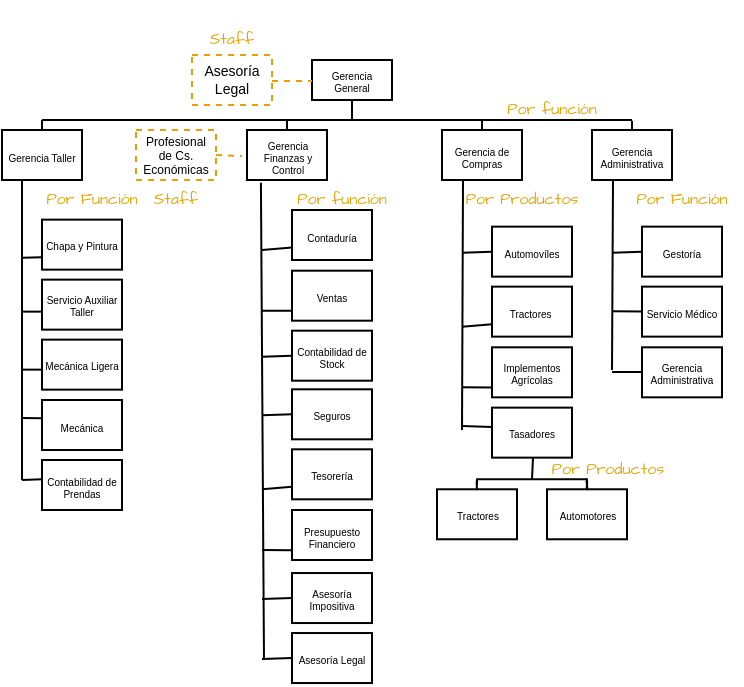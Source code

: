 <mxfile version="21.6.8" type="device">
  <diagram id="prtHgNgQTEPvFCAcTncT" name="Page-1">
    <mxGraphModel dx="411" dy="246" grid="1" gridSize="5" guides="1" tooltips="1" connect="1" arrows="1" fold="1" page="1" pageScale="1" pageWidth="1600" pageHeight="900" background="none" math="0" shadow="0">
      <root>
        <mxCell id="0" />
        <mxCell id="1" parent="0" />
        <mxCell id="bg21X9tkaUSZAUKivtD--1" value="Gerencia General" style="rounded=0;whiteSpace=wrap;html=1;fontSize=5;" parent="1" vertex="1">
          <mxGeometry x="505" y="45" width="40" height="20" as="geometry" />
        </mxCell>
        <mxCell id="bg21X9tkaUSZAUKivtD--8" value="Gerencia de Compras" style="rounded=0;whiteSpace=wrap;html=1;fontSize=5;" parent="1" vertex="1">
          <mxGeometry x="570" y="80" width="40" height="25" as="geometry" />
        </mxCell>
        <mxCell id="bg21X9tkaUSZAUKivtD--9" value="Servicio Auxiliar Taller" style="rounded=0;whiteSpace=wrap;html=1;fontSize=5;" parent="1" vertex="1">
          <mxGeometry x="370" y="154.82" width="40" height="25" as="geometry" />
        </mxCell>
        <mxCell id="bg21X9tkaUSZAUKivtD--10" value="Chapa y Pintura" style="rounded=0;whiteSpace=wrap;html=1;fontSize=5;" parent="1" vertex="1">
          <mxGeometry x="370" y="124.82" width="40" height="25" as="geometry" />
        </mxCell>
        <mxCell id="bg21X9tkaUSZAUKivtD--18" value="" style="endArrow=none;html=1;rounded=0;" parent="1" edge="1">
          <mxGeometry width="50" height="50" relative="1" as="geometry">
            <mxPoint x="525" y="75" as="sourcePoint" />
            <mxPoint x="525" y="65" as="targetPoint" />
          </mxGeometry>
        </mxCell>
        <mxCell id="bg21X9tkaUSZAUKivtD--39" value="Gerencia Taller" style="rounded=0;whiteSpace=wrap;html=1;fontSize=5;" parent="1" vertex="1">
          <mxGeometry x="350" y="80" width="40" height="25" as="geometry" />
        </mxCell>
        <mxCell id="bg21X9tkaUSZAUKivtD--40" value="Gerencia&lt;br&gt;Finanzas y Control" style="rounded=0;whiteSpace=wrap;html=1;fontSize=5;" parent="1" vertex="1">
          <mxGeometry x="472.5" y="80" width="40" height="25" as="geometry" />
        </mxCell>
        <mxCell id="bg21X9tkaUSZAUKivtD--42" value="Mecánica Ligera" style="rounded=0;whiteSpace=wrap;html=1;fontSize=5;" parent="1" vertex="1">
          <mxGeometry x="370" y="184.82" width="40" height="25" as="geometry" />
        </mxCell>
        <mxCell id="bg21X9tkaUSZAUKivtD--44" value="" style="endArrow=none;html=1;rounded=0;" parent="1" edge="1">
          <mxGeometry width="50" height="50" relative="1" as="geometry">
            <mxPoint x="370" y="75" as="sourcePoint" />
            <mxPoint x="665" y="75" as="targetPoint" />
            <Array as="points">
              <mxPoint x="400" y="75" />
            </Array>
          </mxGeometry>
        </mxCell>
        <mxCell id="bg21X9tkaUSZAUKivtD--45" value="" style="endArrow=none;html=1;rounded=0;exitX=0.5;exitY=0;exitDx=0;exitDy=0;" parent="1" source="bg21X9tkaUSZAUKivtD--39" edge="1">
          <mxGeometry width="50" height="50" relative="1" as="geometry">
            <mxPoint x="530" y="165" as="sourcePoint" />
            <mxPoint x="370" y="75" as="targetPoint" />
          </mxGeometry>
        </mxCell>
        <mxCell id="bg21X9tkaUSZAUKivtD--48" value="" style="endArrow=none;html=1;rounded=0;exitX=0.5;exitY=0;exitDx=0;exitDy=0;" parent="1" source="bg21X9tkaUSZAUKivtD--40" edge="1">
          <mxGeometry width="50" height="50" relative="1" as="geometry">
            <mxPoint x="307.5" y="165" as="sourcePoint" />
            <mxPoint x="492.5" y="75" as="targetPoint" />
          </mxGeometry>
        </mxCell>
        <mxCell id="bg21X9tkaUSZAUKivtD--49" value="" style="endArrow=none;html=1;rounded=0;entryX=0.5;entryY=1;entryDx=0;entryDy=0;" parent="1" edge="1">
          <mxGeometry width="50" height="50" relative="1" as="geometry">
            <mxPoint x="360" y="255" as="sourcePoint" />
            <mxPoint x="360" y="104.82" as="targetPoint" />
          </mxGeometry>
        </mxCell>
        <mxCell id="bg21X9tkaUSZAUKivtD--60" value="" style="endArrow=none;html=1;rounded=0;exitX=0;exitY=0.75;exitDx=0;exitDy=0;" parent="1" edge="1">
          <mxGeometry width="50" height="50" relative="1" as="geometry">
            <mxPoint x="495" y="290.09" as="sourcePoint" />
            <mxPoint x="480" y="290.0" as="targetPoint" />
          </mxGeometry>
        </mxCell>
        <mxCell id="bg21X9tkaUSZAUKivtD--85" value="Seguros" style="rounded=0;whiteSpace=wrap;html=1;fontSize=5;" parent="1" vertex="1">
          <mxGeometry x="495" y="209.66" width="40" height="25" as="geometry" />
        </mxCell>
        <mxCell id="bg21X9tkaUSZAUKivtD--87" value="" style="endArrow=none;html=1;rounded=0;exitX=0.5;exitY=0;exitDx=0;exitDy=0;" parent="1" source="bg21X9tkaUSZAUKivtD--8" edge="1">
          <mxGeometry width="50" height="50" relative="1" as="geometry">
            <mxPoint x="464.84" y="147.82" as="sourcePoint" />
            <mxPoint x="590" y="75.34" as="targetPoint" />
          </mxGeometry>
        </mxCell>
        <mxCell id="kjkgU98nhni_tzu0HvUh-11" value="" style="endArrow=none;html=1;rounded=0;exitX=0;exitY=0.75;exitDx=0;exitDy=0;" parent="1" source="bg21X9tkaUSZAUKivtD--10" edge="1">
          <mxGeometry width="50" height="50" relative="1" as="geometry">
            <mxPoint x="375" y="144.82" as="sourcePoint" />
            <mxPoint x="360" y="143.82" as="targetPoint" />
          </mxGeometry>
        </mxCell>
        <mxCell id="kjkgU98nhni_tzu0HvUh-17" value="" style="endArrow=none;html=1;rounded=0;exitX=-0.01;exitY=0.64;exitDx=0;exitDy=0;exitPerimeter=0;" parent="1" source="bg21X9tkaUSZAUKivtD--9" edge="1">
          <mxGeometry width="50" height="50" relative="1" as="geometry">
            <mxPoint x="310" y="149.82" as="sourcePoint" />
            <mxPoint x="360" y="170.82" as="targetPoint" />
          </mxGeometry>
        </mxCell>
        <mxCell id="kjkgU98nhni_tzu0HvUh-19" value="" style="endArrow=none;html=1;rounded=0;exitX=0;exitY=0.5;exitDx=0;exitDy=0;" parent="1" source="bg21X9tkaUSZAUKivtD--85" edge="1">
          <mxGeometry width="50" height="50" relative="1" as="geometry">
            <mxPoint x="485" y="169.66" as="sourcePoint" />
            <mxPoint x="480" y="222.66" as="targetPoint" />
          </mxGeometry>
        </mxCell>
        <mxCell id="7cUdnHOEPG1iPGDejOsI-12" value="" style="endArrow=none;html=1;rounded=0;exitX=0;exitY=0.6;exitDx=0;exitDy=0;exitPerimeter=0;" parent="1" edge="1">
          <mxGeometry width="50" height="50" relative="1" as="geometry">
            <mxPoint x="370" y="199.82" as="sourcePoint" />
            <mxPoint x="360" y="199.82" as="targetPoint" />
          </mxGeometry>
        </mxCell>
        <mxCell id="7cUdnHOEPG1iPGDejOsI-14" value="Presupuesto Financiero" style="rounded=0;whiteSpace=wrap;html=1;fontSize=5;" parent="1" vertex="1">
          <mxGeometry x="495" y="270.0" width="40" height="25" as="geometry" />
        </mxCell>
        <mxCell id="bg21X9tkaUSZAUKivtD--43" value="Tesorería" style="rounded=0;whiteSpace=wrap;html=1;fontSize=5;" parent="1" vertex="1">
          <mxGeometry x="495" y="239.66" width="40" height="25" as="geometry" />
        </mxCell>
        <mxCell id="ujyH8u7Fe0etUauKKCHA-35" value="&lt;font color=&quot;#e2a703&quot; style=&quot;font-size: 8px;&quot;&gt;Staff&lt;/font&gt;" style="text;html=1;strokeColor=none;fillColor=none;align=center;verticalAlign=middle;whiteSpace=wrap;rounded=0;fontSize=20;fontFamily=Architects Daughter;" parent="1" vertex="1">
          <mxGeometry x="435" y="15" width="60" height="30" as="geometry" />
        </mxCell>
        <mxCell id="ujyH8u7Fe0etUauKKCHA-38" value="&lt;font color=&quot;#e2a703&quot; style=&quot;font-size: 8px;&quot;&gt;Por función&lt;/font&gt;" style="text;html=1;strokeColor=none;fillColor=none;align=center;verticalAlign=middle;whiteSpace=wrap;rounded=0;fontSize=20;fontFamily=Architects Daughter;" parent="1" vertex="1">
          <mxGeometry x="595" y="50.0" width="60" height="30" as="geometry" />
        </mxCell>
        <mxCell id="ujyH8u7Fe0etUauKKCHA-47" value="" style="endArrow=none;html=1;rounded=0;exitX=0.174;exitY=1.055;exitDx=0;exitDy=0;exitPerimeter=0;" parent="1" source="bg21X9tkaUSZAUKivtD--40" edge="1">
          <mxGeometry width="50" height="50" relative="1" as="geometry">
            <mxPoint x="480.5" y="199.82" as="sourcePoint" />
            <mxPoint x="481" y="345" as="targetPoint" />
            <Array as="points" />
          </mxGeometry>
        </mxCell>
        <mxCell id="sj4mitv78eoxQAuaZzCk-20" value="&lt;font style=&quot;font-size: 7px;&quot;&gt;Asesoría Legal&lt;/font&gt;" style="rounded=0;whiteSpace=wrap;html=1;fontSize=5;dashed=1;strokeColor=#e69f05;" parent="1" vertex="1">
          <mxGeometry x="445" y="42.5" width="40" height="25" as="geometry" />
        </mxCell>
        <mxCell id="sj4mitv78eoxQAuaZzCk-21" value="" style="endArrow=none;html=1;rounded=0;entryX=0;entryY=0.5;entryDx=0;entryDy=0;dashed=1;strokeColor=#e69f05;" parent="1" edge="1">
          <mxGeometry width="50" height="50" relative="1" as="geometry">
            <mxPoint x="485" y="55.5" as="sourcePoint" />
            <mxPoint x="505" y="55.5" as="targetPoint" />
          </mxGeometry>
        </mxCell>
        <mxCell id="sj4mitv78eoxQAuaZzCk-24" value="" style="endArrow=none;html=1;rounded=0;exitX=0;exitY=0.75;exitDx=0;exitDy=0;" parent="1" source="bg21X9tkaUSZAUKivtD--43" edge="1">
          <mxGeometry width="50" height="50" relative="1" as="geometry">
            <mxPoint x="440" y="274.66" as="sourcePoint" />
            <mxPoint x="480" y="259.66" as="targetPoint" />
          </mxGeometry>
        </mxCell>
        <mxCell id="sj4mitv78eoxQAuaZzCk-25" value="&lt;font color=&quot;#e2a703&quot; style=&quot;font-size: 8px;&quot;&gt;Por Función&lt;/font&gt;" style="text;html=1;strokeColor=none;fillColor=none;align=center;verticalAlign=middle;whiteSpace=wrap;rounded=0;fontSize=20;fontFamily=Architects Daughter;" parent="1" vertex="1">
          <mxGeometry x="365" y="94.82" width="60" height="30" as="geometry" />
        </mxCell>
        <mxCell id="CdiMp5uzw_uthA3Ysxdz-19" value="" style="endArrow=none;html=1;rounded=0;exitX=0;exitY=0.75;exitDx=0;exitDy=0;" parent="1" edge="1">
          <mxGeometry width="50" height="50" relative="1" as="geometry">
            <mxPoint x="495" y="170.43" as="sourcePoint" />
            <mxPoint x="480" y="170.34" as="targetPoint" />
          </mxGeometry>
        </mxCell>
        <mxCell id="CdiMp5uzw_uthA3Ysxdz-20" value="Contabilidad de Stock" style="rounded=0;whiteSpace=wrap;html=1;fontSize=5;" parent="1" vertex="1">
          <mxGeometry x="495" y="180.34" width="40" height="25" as="geometry" />
        </mxCell>
        <mxCell id="CdiMp5uzw_uthA3Ysxdz-21" value="" style="endArrow=none;html=1;rounded=0;exitX=0;exitY=0.5;exitDx=0;exitDy=0;" parent="1" source="CdiMp5uzw_uthA3Ysxdz-20" edge="1">
          <mxGeometry width="50" height="50" relative="1" as="geometry">
            <mxPoint x="485" y="140.34" as="sourcePoint" />
            <mxPoint x="480" y="193.34" as="targetPoint" />
          </mxGeometry>
        </mxCell>
        <mxCell id="CdiMp5uzw_uthA3Ysxdz-22" value="Ventas" style="rounded=0;whiteSpace=wrap;html=1;fontSize=5;" parent="1" vertex="1">
          <mxGeometry x="495" y="150.34" width="40" height="25" as="geometry" />
        </mxCell>
        <mxCell id="CdiMp5uzw_uthA3Ysxdz-23" value="Contaduría" style="rounded=0;whiteSpace=wrap;html=1;fontSize=5;" parent="1" vertex="1">
          <mxGeometry x="495" y="120.0" width="40" height="25" as="geometry" />
        </mxCell>
        <mxCell id="CdiMp5uzw_uthA3Ysxdz-25" value="" style="endArrow=none;html=1;rounded=0;exitX=0;exitY=0.75;exitDx=0;exitDy=0;" parent="1" source="CdiMp5uzw_uthA3Ysxdz-23" edge="1">
          <mxGeometry width="50" height="50" relative="1" as="geometry">
            <mxPoint x="440" y="155" as="sourcePoint" />
            <mxPoint x="480" y="140" as="targetPoint" />
          </mxGeometry>
        </mxCell>
        <mxCell id="CdiMp5uzw_uthA3Ysxdz-27" value="&lt;font color=&quot;#e2a703&quot; style=&quot;font-size: 8px;&quot;&gt;Por función&lt;/font&gt;" style="text;html=1;strokeColor=none;fillColor=none;align=center;verticalAlign=middle;whiteSpace=wrap;rounded=0;fontSize=20;fontFamily=Architects Daughter;" parent="1" vertex="1">
          <mxGeometry x="490" y="95" width="60" height="30" as="geometry" />
        </mxCell>
        <mxCell id="CdiMp5uzw_uthA3Ysxdz-28" value="&lt;span style=&quot;font-size: 6px;&quot;&gt;Profesional de Cs. Económicas&lt;/span&gt;" style="rounded=0;whiteSpace=wrap;html=1;fontSize=5;dashed=1;strokeColor=#e69f05;" parent="1" vertex="1">
          <mxGeometry x="417" y="80" width="40" height="25" as="geometry" />
        </mxCell>
        <mxCell id="CdiMp5uzw_uthA3Ysxdz-29" value="" style="endArrow=none;html=1;rounded=0;dashed=1;strokeColor=#e69f05;exitX=1;exitY=0.5;exitDx=0;exitDy=0;" parent="1" source="CdiMp5uzw_uthA3Ysxdz-28" edge="1">
          <mxGeometry width="50" height="50" relative="1" as="geometry">
            <mxPoint x="457" y="145" as="sourcePoint" />
            <mxPoint x="470" y="93" as="targetPoint" />
          </mxGeometry>
        </mxCell>
        <mxCell id="CdiMp5uzw_uthA3Ysxdz-30" value="&lt;font color=&quot;#e2a703&quot; style=&quot;font-size: 8px;&quot;&gt;Staff&lt;/font&gt;" style="text;html=1;strokeColor=none;fillColor=none;align=center;verticalAlign=middle;whiteSpace=wrap;rounded=0;fontSize=20;fontFamily=Architects Daughter;" parent="1" vertex="1">
          <mxGeometry x="407" y="94.82" width="60" height="30" as="geometry" />
        </mxCell>
        <mxCell id="CdiMp5uzw_uthA3Ysxdz-31" value="" style="endArrow=none;html=1;rounded=0;exitX=0;exitY=0.75;exitDx=0;exitDy=0;" parent="1" edge="1">
          <mxGeometry width="50" height="50" relative="1" as="geometry">
            <mxPoint x="595" y="208.75" as="sourcePoint" />
            <mxPoint x="580" y="208.66" as="targetPoint" />
          </mxGeometry>
        </mxCell>
        <mxCell id="CdiMp5uzw_uthA3Ysxdz-32" value="Automovíles" style="rounded=0;whiteSpace=wrap;html=1;fontSize=5;" parent="1" vertex="1">
          <mxGeometry x="595" y="128.32" width="40" height="25" as="geometry" />
        </mxCell>
        <mxCell id="CdiMp5uzw_uthA3Ysxdz-33" value="" style="endArrow=none;html=1;rounded=0;exitX=0;exitY=0.5;exitDx=0;exitDy=0;" parent="1" source="CdiMp5uzw_uthA3Ysxdz-32" edge="1">
          <mxGeometry width="50" height="50" relative="1" as="geometry">
            <mxPoint x="585" y="88.32" as="sourcePoint" />
            <mxPoint x="580" y="141.32" as="targetPoint" />
          </mxGeometry>
        </mxCell>
        <mxCell id="CdiMp5uzw_uthA3Ysxdz-34" value="Implementos Agrícolas" style="rounded=0;whiteSpace=wrap;html=1;fontSize=5;" parent="1" vertex="1">
          <mxGeometry x="595" y="188.66" width="40" height="25" as="geometry" />
        </mxCell>
        <mxCell id="CdiMp5uzw_uthA3Ysxdz-35" value="Tractores&amp;nbsp;" style="rounded=0;whiteSpace=wrap;html=1;fontSize=5;" parent="1" vertex="1">
          <mxGeometry x="595" y="158.32" width="40" height="25" as="geometry" />
        </mxCell>
        <mxCell id="CdiMp5uzw_uthA3Ysxdz-36" value="" style="endArrow=none;html=1;rounded=0;exitX=0.15;exitY=1.04;exitDx=0;exitDy=0;exitPerimeter=0;" parent="1" edge="1">
          <mxGeometry width="50" height="50" relative="1" as="geometry">
            <mxPoint x="580.5" y="105" as="sourcePoint" />
            <mxPoint x="580" y="230" as="targetPoint" />
            <Array as="points" />
          </mxGeometry>
        </mxCell>
        <mxCell id="CdiMp5uzw_uthA3Ysxdz-37" value="" style="endArrow=none;html=1;rounded=0;exitX=0;exitY=0.75;exitDx=0;exitDy=0;" parent="1" source="CdiMp5uzw_uthA3Ysxdz-35" edge="1">
          <mxGeometry width="50" height="50" relative="1" as="geometry">
            <mxPoint x="540" y="193.32" as="sourcePoint" />
            <mxPoint x="580" y="178.32" as="targetPoint" />
          </mxGeometry>
        </mxCell>
        <mxCell id="CdiMp5uzw_uthA3Ysxdz-47" value="&lt;font color=&quot;#e2a703&quot; style=&quot;font-size: 8px;&quot;&gt;Por Productos&lt;/font&gt;" style="text;html=1;strokeColor=none;fillColor=none;align=center;verticalAlign=middle;whiteSpace=wrap;rounded=0;fontSize=20;fontFamily=Architects Daughter;" parent="1" vertex="1">
          <mxGeometry x="580" y="95" width="60" height="30" as="geometry" />
        </mxCell>
        <mxCell id="CdiMp5uzw_uthA3Ysxdz-48" value="Gerencia Administrativa" style="rounded=0;whiteSpace=wrap;html=1;fontSize=5;" parent="1" vertex="1">
          <mxGeometry x="645" y="80" width="40" height="25" as="geometry" />
        </mxCell>
        <mxCell id="CdiMp5uzw_uthA3Ysxdz-49" value="" style="endArrow=none;html=1;rounded=0;exitX=0.5;exitY=0;exitDx=0;exitDy=0;" parent="1" source="CdiMp5uzw_uthA3Ysxdz-48" edge="1">
          <mxGeometry width="50" height="50" relative="1" as="geometry">
            <mxPoint x="539.84" y="147.82" as="sourcePoint" />
            <mxPoint x="665" y="75.34" as="targetPoint" />
          </mxGeometry>
        </mxCell>
        <mxCell id="CdiMp5uzw_uthA3Ysxdz-51" value="Gestoría" style="rounded=0;whiteSpace=wrap;html=1;fontSize=5;" parent="1" vertex="1">
          <mxGeometry x="670" y="128.32" width="40" height="25" as="geometry" />
        </mxCell>
        <mxCell id="CdiMp5uzw_uthA3Ysxdz-52" value="" style="endArrow=none;html=1;rounded=0;exitX=0;exitY=0.5;exitDx=0;exitDy=0;" parent="1" source="CdiMp5uzw_uthA3Ysxdz-51" edge="1">
          <mxGeometry width="50" height="50" relative="1" as="geometry">
            <mxPoint x="660" y="88.32" as="sourcePoint" />
            <mxPoint x="655" y="141.32" as="targetPoint" />
          </mxGeometry>
        </mxCell>
        <mxCell id="CdiMp5uzw_uthA3Ysxdz-54" value="Servicio Médico" style="rounded=0;whiteSpace=wrap;html=1;fontSize=5;" parent="1" vertex="1">
          <mxGeometry x="670" y="158.32" width="40" height="25" as="geometry" />
        </mxCell>
        <mxCell id="CdiMp5uzw_uthA3Ysxdz-55" value="" style="endArrow=none;html=1;rounded=0;exitX=0.15;exitY=1.04;exitDx=0;exitDy=0;exitPerimeter=0;" parent="1" edge="1">
          <mxGeometry width="50" height="50" relative="1" as="geometry">
            <mxPoint x="655.5" y="105" as="sourcePoint" />
            <mxPoint x="655" y="200" as="targetPoint" />
            <Array as="points" />
          </mxGeometry>
        </mxCell>
        <mxCell id="CdiMp5uzw_uthA3Ysxdz-56" value="" style="endArrow=none;html=1;rounded=0;exitX=0;exitY=0.75;exitDx=0;exitDy=0;" parent="1" edge="1">
          <mxGeometry width="50" height="50" relative="1" as="geometry">
            <mxPoint x="670" y="170.72" as="sourcePoint" />
            <mxPoint x="655" y="170.65" as="targetPoint" />
          </mxGeometry>
        </mxCell>
        <mxCell id="CdiMp5uzw_uthA3Ysxdz-57" value="&lt;font color=&quot;#e2a703&quot; style=&quot;font-size: 8px;&quot;&gt;Por Función&lt;/font&gt;" style="text;html=1;strokeColor=none;fillColor=none;align=center;verticalAlign=middle;whiteSpace=wrap;rounded=0;fontSize=20;fontFamily=Architects Daughter;" parent="1" vertex="1">
          <mxGeometry x="660" y="95" width="60" height="30" as="geometry" />
        </mxCell>
        <mxCell id="OelKnyNM69ezJKCBp_hu-1" value="Mecánica" style="rounded=0;whiteSpace=wrap;html=1;fontSize=5;" vertex="1" parent="1">
          <mxGeometry x="370" y="215" width="40" height="25" as="geometry" />
        </mxCell>
        <mxCell id="OelKnyNM69ezJKCBp_hu-2" value="" style="endArrow=none;html=1;rounded=0;entryX=0;entryY=0.4;entryDx=0;entryDy=0;entryPerimeter=0;" edge="1" parent="1">
          <mxGeometry width="50" height="50" relative="1" as="geometry">
            <mxPoint x="360" y="224" as="sourcePoint" />
            <mxPoint x="370" y="224.14" as="targetPoint" />
          </mxGeometry>
        </mxCell>
        <mxCell id="OelKnyNM69ezJKCBp_hu-3" value="Contabilidad de Prendas" style="rounded=0;whiteSpace=wrap;html=1;fontSize=5;" vertex="1" parent="1">
          <mxGeometry x="370" y="245" width="40" height="25" as="geometry" />
        </mxCell>
        <mxCell id="OelKnyNM69ezJKCBp_hu-4" value="" style="endArrow=none;html=1;rounded=0;entryX=0;entryY=0.4;entryDx=0;entryDy=0;entryPerimeter=0;" edge="1" parent="1">
          <mxGeometry width="50" height="50" relative="1" as="geometry">
            <mxPoint x="360" y="255" as="sourcePoint" />
            <mxPoint x="370" y="254.66" as="targetPoint" />
          </mxGeometry>
        </mxCell>
        <mxCell id="OelKnyNM69ezJKCBp_hu-5" value="Tasadores" style="rounded=0;whiteSpace=wrap;html=1;fontSize=5;" vertex="1" parent="1">
          <mxGeometry x="595" y="218.82" width="40" height="25" as="geometry" />
        </mxCell>
        <mxCell id="OelKnyNM69ezJKCBp_hu-6" value="" style="endArrow=none;html=1;rounded=0;entryX=0;entryY=0.4;entryDx=0;entryDy=0;entryPerimeter=0;" edge="1" parent="1">
          <mxGeometry width="50" height="50" relative="1" as="geometry">
            <mxPoint x="580" y="228" as="sourcePoint" />
            <mxPoint x="595" y="228.48" as="targetPoint" />
          </mxGeometry>
        </mxCell>
        <mxCell id="OelKnyNM69ezJKCBp_hu-7" value="Automotores" style="rounded=0;whiteSpace=wrap;html=1;fontSize=5;" vertex="1" parent="1">
          <mxGeometry x="622.5" y="259.64" width="40" height="25" as="geometry" />
        </mxCell>
        <mxCell id="OelKnyNM69ezJKCBp_hu-8" value="" style="endArrow=none;html=1;rounded=0;sketch=1;hachureGap=4;jiggle=2;curveFitting=1;fontFamily=Architects Daughter;fontSource=https://fonts.googleapis.com/css?family=Architects+Daughter;fontSize=16;exitX=0.5;exitY=0;exitDx=0;exitDy=0;" edge="1" parent="1" source="OelKnyNM69ezJKCBp_hu-7">
          <mxGeometry width="50" height="50" relative="1" as="geometry">
            <mxPoint x="647.5" y="349.64" as="sourcePoint" />
            <mxPoint x="642.5" y="254.64" as="targetPoint" />
          </mxGeometry>
        </mxCell>
        <mxCell id="OelKnyNM69ezJKCBp_hu-9" value="Tractores" style="rounded=0;whiteSpace=wrap;html=1;fontSize=5;" vertex="1" parent="1">
          <mxGeometry x="567.5" y="259.64" width="40" height="25" as="geometry" />
        </mxCell>
        <mxCell id="OelKnyNM69ezJKCBp_hu-10" value="" style="endArrow=none;html=1;rounded=0;sketch=1;hachureGap=4;jiggle=2;curveFitting=1;fontFamily=Architects Daughter;fontSource=https://fonts.googleapis.com/css?family=Architects+Daughter;fontSize=16;exitX=0.5;exitY=0;exitDx=0;exitDy=0;" edge="1" parent="1" source="OelKnyNM69ezJKCBp_hu-9">
          <mxGeometry width="50" height="50" relative="1" as="geometry">
            <mxPoint x="647.5" y="314.64" as="sourcePoint" />
            <mxPoint x="587.5" y="254.64" as="targetPoint" />
          </mxGeometry>
        </mxCell>
        <mxCell id="OelKnyNM69ezJKCBp_hu-11" value="" style="endArrow=none;html=1;rounded=0;" edge="1" parent="1">
          <mxGeometry width="50" height="50" relative="1" as="geometry">
            <mxPoint x="587.5" y="254.64" as="sourcePoint" />
            <mxPoint x="642.5" y="254.64" as="targetPoint" />
            <Array as="points" />
          </mxGeometry>
        </mxCell>
        <mxCell id="OelKnyNM69ezJKCBp_hu-12" value="" style="endArrow=none;html=1;rounded=0;entryX=0.5;entryY=1;entryDx=0;entryDy=0;" edge="1" parent="1">
          <mxGeometry width="50" height="50" relative="1" as="geometry">
            <mxPoint x="615" y="254.64" as="sourcePoint" />
            <mxPoint x="615.5" y="243.82" as="targetPoint" />
          </mxGeometry>
        </mxCell>
        <mxCell id="OelKnyNM69ezJKCBp_hu-13" value="Asesoría Impositiva" style="rounded=0;whiteSpace=wrap;html=1;fontSize=5;" vertex="1" parent="1">
          <mxGeometry x="495" y="301.52" width="40" height="25" as="geometry" />
        </mxCell>
        <mxCell id="OelKnyNM69ezJKCBp_hu-14" value="" style="endArrow=none;html=1;rounded=0;exitX=0;exitY=0.5;exitDx=0;exitDy=0;" edge="1" parent="1" source="OelKnyNM69ezJKCBp_hu-13">
          <mxGeometry width="50" height="50" relative="1" as="geometry">
            <mxPoint x="485" y="261.52" as="sourcePoint" />
            <mxPoint x="480" y="314.52" as="targetPoint" />
          </mxGeometry>
        </mxCell>
        <mxCell id="OelKnyNM69ezJKCBp_hu-15" value="Asesoría Legal" style="rounded=0;whiteSpace=wrap;html=1;fontSize=5;" vertex="1" parent="1">
          <mxGeometry x="495" y="331.52" width="40" height="25" as="geometry" />
        </mxCell>
        <mxCell id="OelKnyNM69ezJKCBp_hu-16" value="" style="endArrow=none;html=1;rounded=0;exitX=0;exitY=0.5;exitDx=0;exitDy=0;" edge="1" parent="1" source="OelKnyNM69ezJKCBp_hu-15">
          <mxGeometry width="50" height="50" relative="1" as="geometry">
            <mxPoint x="485" y="291.52" as="sourcePoint" />
            <mxPoint x="480" y="344.52" as="targetPoint" />
          </mxGeometry>
        </mxCell>
        <mxCell id="OelKnyNM69ezJKCBp_hu-17" value="Gerencia Administrativa" style="rounded=0;whiteSpace=wrap;html=1;fontSize=5;" vertex="1" parent="1">
          <mxGeometry x="670" y="188.66" width="40" height="25" as="geometry" />
        </mxCell>
        <mxCell id="OelKnyNM69ezJKCBp_hu-18" value="" style="endArrow=none;html=1;rounded=0;exitX=0;exitY=0.75;exitDx=0;exitDy=0;" edge="1" parent="1">
          <mxGeometry width="50" height="50" relative="1" as="geometry">
            <mxPoint x="670" y="201.06" as="sourcePoint" />
            <mxPoint x="655" y="200.99" as="targetPoint" />
          </mxGeometry>
        </mxCell>
        <mxCell id="OelKnyNM69ezJKCBp_hu-19" value="&lt;font color=&quot;#e2a703&quot; style=&quot;font-size: 8px;&quot;&gt;Por Productos&lt;/font&gt;" style="text;html=1;strokeColor=none;fillColor=none;align=center;verticalAlign=middle;whiteSpace=wrap;rounded=0;fontSize=20;fontFamily=Architects Daughter;" vertex="1" parent="1">
          <mxGeometry x="622.5" y="229.64" width="60" height="30" as="geometry" />
        </mxCell>
      </root>
    </mxGraphModel>
  </diagram>
</mxfile>
